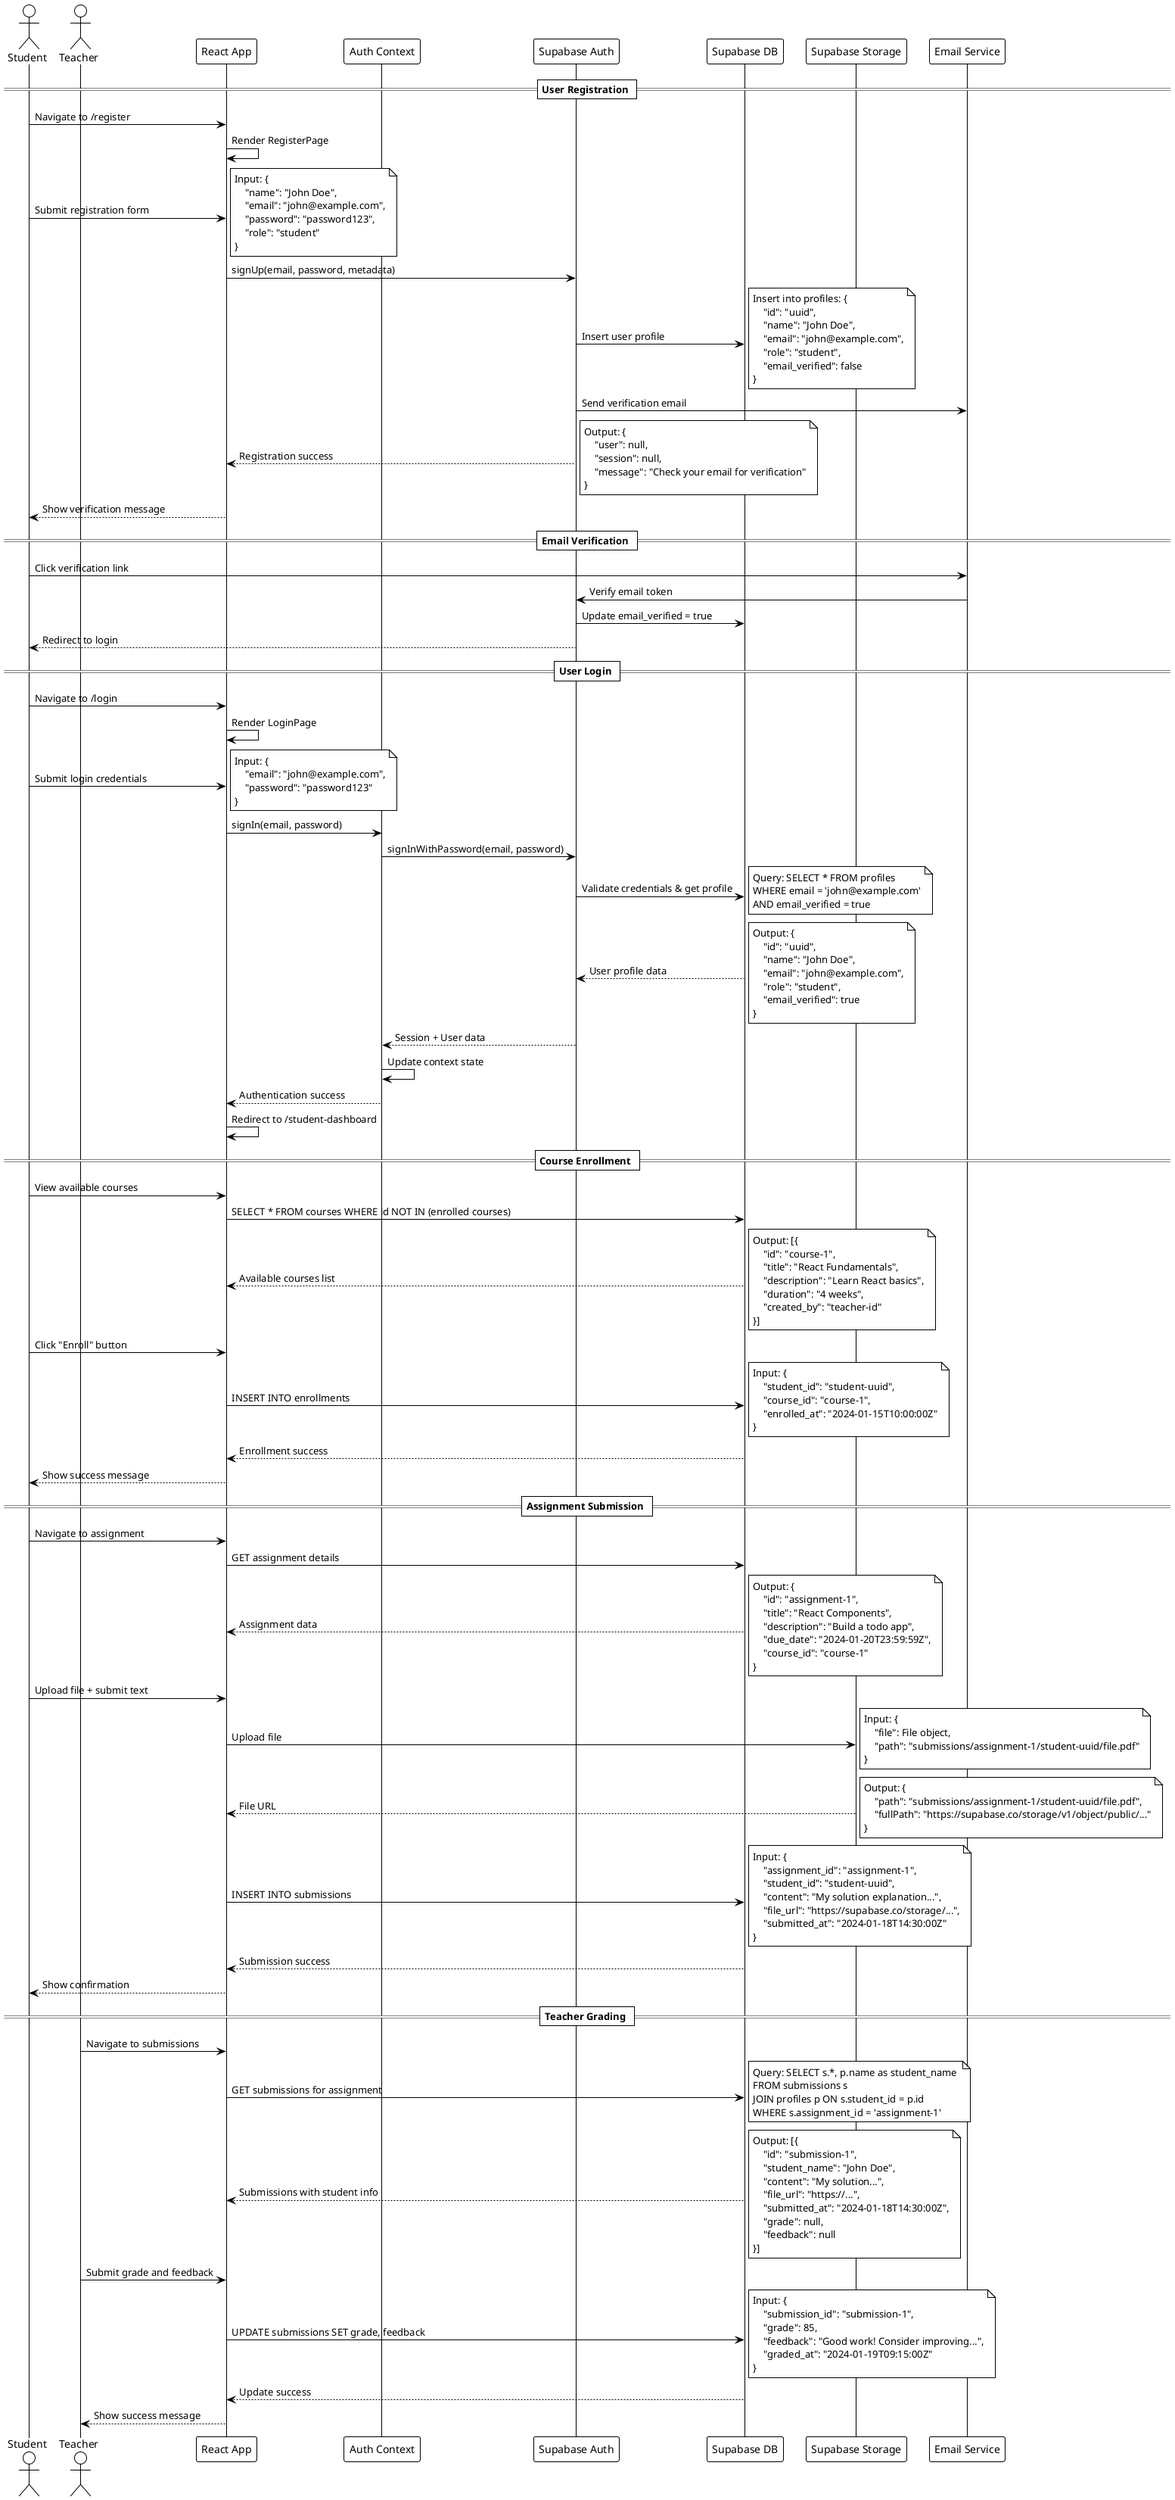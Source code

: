 @startuml SmartLearn_Sequence
!theme plain

actor Student
actor Teacher
participant "React App" as App
participant "Auth Context" as AuthCtx
participant "Supabase Auth" as Auth
participant "Supabase DB" as DB
participant "Supabase Storage" as Storage
participant "Email Service" as Email

== User Registration ==
Student -> App: Navigate to /register
App -> App: Render RegisterPage
Student -> App: Submit registration form
    note right
        Input: {
            "name": "John Doe",
            "email": "john@example.com",
            "password": "password123",
            "role": "student"
        }
    end note
App -> Auth: signUp(email, password, metadata)
Auth -> DB: Insert user profile
    note right
        Insert into profiles: {
            "id": "uuid",
            "name": "John Doe",
            "email": "john@example.com",
            "role": "student",
            "email_verified": false
        }
    end note
Auth -> Email: Send verification email
Auth --> App: Registration success
    note right
        Output: {
            "user": null,
            "session": null,
            "message": "Check your email for verification"
        }
    end note
App --> Student: Show verification message

== Email Verification ==
Student -> Email: Click verification link
Email -> Auth: Verify email token
Auth -> DB: Update email_verified = true
Auth --> Student: Redirect to login

== User Login ==
Student -> App: Navigate to /login
App -> App: Render LoginPage
Student -> App: Submit login credentials
    note right
        Input: {
            "email": "john@example.com",
            "password": "password123"
        }
    end note
App -> AuthCtx: signIn(email, password)
AuthCtx -> Auth: signInWithPassword(email, password)
Auth -> DB: Validate credentials & get profile
    note right
        Query: SELECT * FROM profiles 
        WHERE email = 'john@example.com'
        AND email_verified = true
    end note
DB --> Auth: User profile data
    note right
        Output: {
            "id": "uuid",
            "name": "John Doe",
            "email": "john@example.com",
            "role": "student",
            "email_verified": true
        }
    end note
Auth --> AuthCtx: Session + User data
AuthCtx -> AuthCtx: Update context state
AuthCtx --> App: Authentication success
App -> App: Redirect to /student-dashboard

== Course Enrollment ==
Student -> App: View available courses
App -> DB: SELECT * FROM courses WHERE id NOT IN (enrolled courses)
DB --> App: Available courses list
    note right
        Output: [{
            "id": "course-1",
            "title": "React Fundamentals",
            "description": "Learn React basics",
            "duration": "4 weeks",
            "created_by": "teacher-id"
        }]
    end note
Student -> App: Click "Enroll" button
App -> DB: INSERT INTO enrollments
    note right
        Input: {
            "student_id": "student-uuid",
            "course_id": "course-1",
            "enrolled_at": "2024-01-15T10:00:00Z"
        }
    end note
DB --> App: Enrollment success
App --> Student: Show success message

== Assignment Submission ==
Student -> App: Navigate to assignment
App -> DB: GET assignment details
DB --> App: Assignment data
    note right
        Output: {
            "id": "assignment-1",
            "title": "React Components",
            "description": "Build a todo app",
            "due_date": "2024-01-20T23:59:59Z",
            "course_id": "course-1"
        }
    end note
Student -> App: Upload file + submit text
App -> Storage: Upload file
    note right
        Input: {
            "file": File object,
            "path": "submissions/assignment-1/student-uuid/file.pdf"
        }
    end note
Storage --> App: File URL
    note right
        Output: {
            "path": "submissions/assignment-1/student-uuid/file.pdf",
            "fullPath": "https://supabase.co/storage/v1/object/public/..."
        }
    end note
App -> DB: INSERT INTO submissions
    note right
        Input: {
            "assignment_id": "assignment-1",
            "student_id": "student-uuid",
            "content": "My solution explanation...",
            "file_url": "https://supabase.co/storage/...",
            "submitted_at": "2024-01-18T14:30:00Z"
        }
    end note
DB --> App: Submission success
App --> Student: Show confirmation

== Teacher Grading ==
Teacher -> App: Navigate to submissions
App -> DB: GET submissions for assignment
    note right
        Query: SELECT s.*, p.name as student_name 
        FROM submissions s 
        JOIN profiles p ON s.student_id = p.id 
        WHERE s.assignment_id = 'assignment-1'
    end note
DB --> App: Submissions with student info
    note right
        Output: [{
            "id": "submission-1",
            "student_name": "John Doe",
            "content": "My solution...",
            "file_url": "https://...",
            "submitted_at": "2024-01-18T14:30:00Z",
            "grade": null,
            "feedback": null
        }]
    end note
Teacher -> App: Submit grade and feedback
App -> DB: UPDATE submissions SET grade, feedback
    note right
        Input: {
            "submission_id": "submission-1",
            "grade": 85,
            "feedback": "Good work! Consider improving...",
            "graded_at": "2024-01-19T09:15:00Z"
        }
    end note
DB --> App: Update success
App --> Teacher: Show success message

@enduml